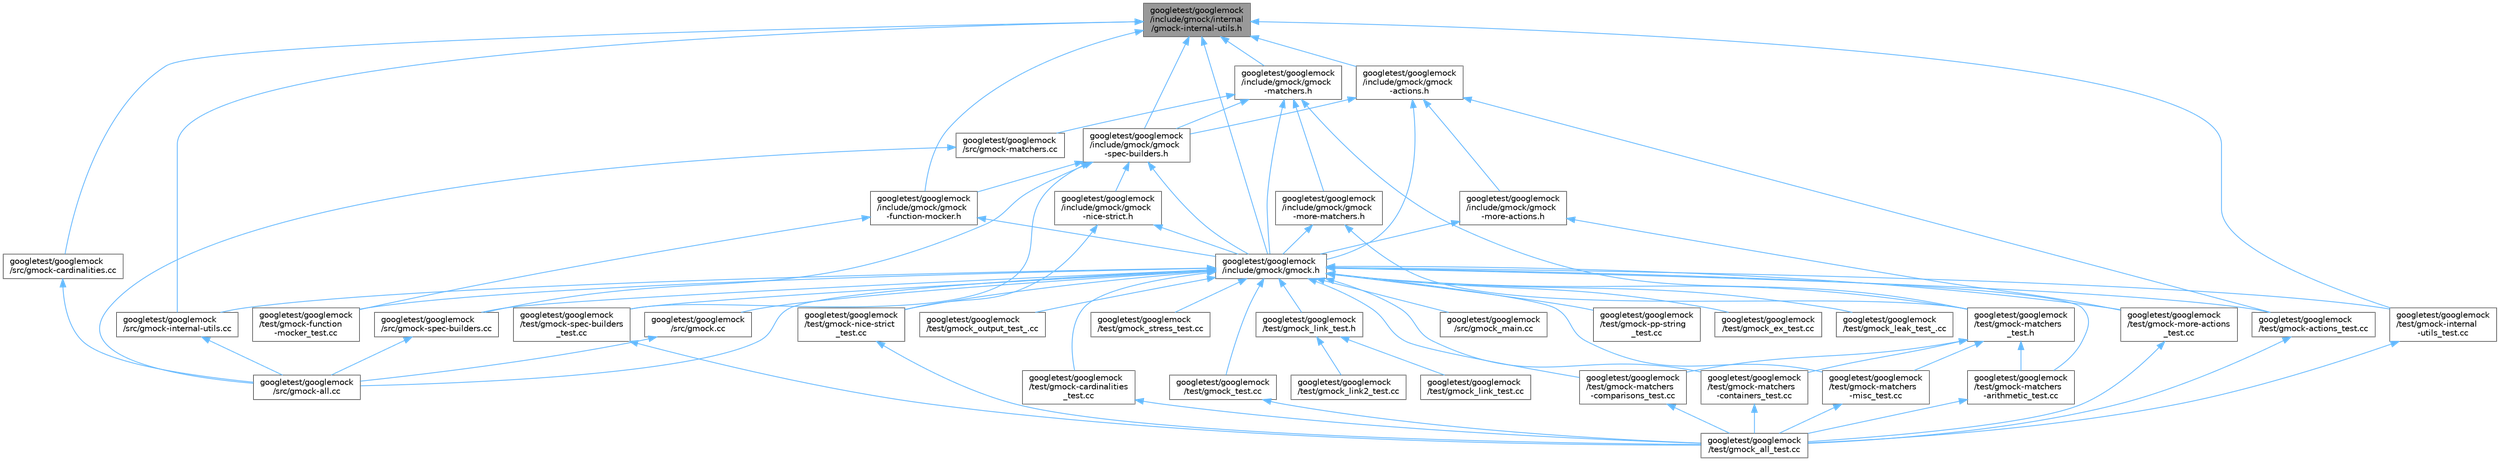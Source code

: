 digraph "googletest/googlemock/include/gmock/internal/gmock-internal-utils.h"
{
 // LATEX_PDF_SIZE
  bgcolor="transparent";
  edge [fontname=Helvetica,fontsize=10,labelfontname=Helvetica,labelfontsize=10];
  node [fontname=Helvetica,fontsize=10,shape=box,height=0.2,width=0.4];
  Node1 [id="Node000001",label="googletest/googlemock\l/include/gmock/internal\l/gmock-internal-utils.h",height=0.2,width=0.4,color="gray40", fillcolor="grey60", style="filled", fontcolor="black",tooltip=" "];
  Node1 -> Node2 [id="edge77_Node000001_Node000002",dir="back",color="steelblue1",style="solid",tooltip=" "];
  Node2 [id="Node000002",label="googletest/googlemock\l/include/gmock/gmock\l-actions.h",height=0.2,width=0.4,color="grey40", fillcolor="white", style="filled",URL="$gmock-actions_8h.html",tooltip=" "];
  Node2 -> Node3 [id="edge78_Node000002_Node000003",dir="back",color="steelblue1",style="solid",tooltip=" "];
  Node3 [id="Node000003",label="googletest/googlemock\l/include/gmock/gmock\l-more-actions.h",height=0.2,width=0.4,color="grey40", fillcolor="white", style="filled",URL="$gmock-more-actions_8h.html",tooltip=" "];
  Node3 -> Node4 [id="edge79_Node000003_Node000004",dir="back",color="steelblue1",style="solid",tooltip=" "];
  Node4 [id="Node000004",label="googletest/googlemock\l/include/gmock/gmock.h",height=0.2,width=0.4,color="grey40", fillcolor="white", style="filled",URL="$gmock_8h.html",tooltip=" "];
  Node4 -> Node5 [id="edge80_Node000004_Node000005",dir="back",color="steelblue1",style="solid",tooltip=" "];
  Node5 [id="Node000005",label="googletest/googlemock\l/src/gmock-all.cc",height=0.2,width=0.4,color="grey40", fillcolor="white", style="filled",URL="$gmock-all_8cc.html",tooltip=" "];
  Node4 -> Node6 [id="edge81_Node000004_Node000006",dir="back",color="steelblue1",style="solid",tooltip=" "];
  Node6 [id="Node000006",label="googletest/googlemock\l/src/gmock-internal-utils.cc",height=0.2,width=0.4,color="grey40", fillcolor="white", style="filled",URL="$gmock-internal-utils_8cc.html",tooltip=" "];
  Node6 -> Node5 [id="edge82_Node000006_Node000005",dir="back",color="steelblue1",style="solid",tooltip=" "];
  Node4 -> Node7 [id="edge83_Node000004_Node000007",dir="back",color="steelblue1",style="solid",tooltip=" "];
  Node7 [id="Node000007",label="googletest/googlemock\l/src/gmock-spec-builders.cc",height=0.2,width=0.4,color="grey40", fillcolor="white", style="filled",URL="$gmock-spec-builders_8cc.html",tooltip=" "];
  Node7 -> Node5 [id="edge84_Node000007_Node000005",dir="back",color="steelblue1",style="solid",tooltip=" "];
  Node4 -> Node8 [id="edge85_Node000004_Node000008",dir="back",color="steelblue1",style="solid",tooltip=" "];
  Node8 [id="Node000008",label="googletest/googlemock\l/src/gmock.cc",height=0.2,width=0.4,color="grey40", fillcolor="white", style="filled",URL="$gmock_8cc.html",tooltip=" "];
  Node8 -> Node5 [id="edge86_Node000008_Node000005",dir="back",color="steelblue1",style="solid",tooltip=" "];
  Node4 -> Node9 [id="edge87_Node000004_Node000009",dir="back",color="steelblue1",style="solid",tooltip=" "];
  Node9 [id="Node000009",label="googletest/googlemock\l/src/gmock_main.cc",height=0.2,width=0.4,color="grey40", fillcolor="white", style="filled",URL="$gmock__main_8cc.html",tooltip=" "];
  Node4 -> Node10 [id="edge88_Node000004_Node000010",dir="back",color="steelblue1",style="solid",tooltip=" "];
  Node10 [id="Node000010",label="googletest/googlemock\l/test/gmock-actions_test.cc",height=0.2,width=0.4,color="grey40", fillcolor="white", style="filled",URL="$gmock-actions__test_8cc.html",tooltip=" "];
  Node10 -> Node11 [id="edge89_Node000010_Node000011",dir="back",color="steelblue1",style="solid",tooltip=" "];
  Node11 [id="Node000011",label="googletest/googlemock\l/test/gmock_all_test.cc",height=0.2,width=0.4,color="grey40", fillcolor="white", style="filled",URL="$gmock__all__test_8cc.html",tooltip=" "];
  Node4 -> Node12 [id="edge90_Node000004_Node000012",dir="back",color="steelblue1",style="solid",tooltip=" "];
  Node12 [id="Node000012",label="googletest/googlemock\l/test/gmock-cardinalities\l_test.cc",height=0.2,width=0.4,color="grey40", fillcolor="white", style="filled",URL="$gmock-cardinalities__test_8cc.html",tooltip=" "];
  Node12 -> Node11 [id="edge91_Node000012_Node000011",dir="back",color="steelblue1",style="solid",tooltip=" "];
  Node4 -> Node13 [id="edge92_Node000004_Node000013",dir="back",color="steelblue1",style="solid",tooltip=" "];
  Node13 [id="Node000013",label="googletest/googlemock\l/test/gmock-function\l-mocker_test.cc",height=0.2,width=0.4,color="grey40", fillcolor="white", style="filled",URL="$gmock-function-mocker__test_8cc.html",tooltip=" "];
  Node4 -> Node14 [id="edge93_Node000004_Node000014",dir="back",color="steelblue1",style="solid",tooltip=" "];
  Node14 [id="Node000014",label="googletest/googlemock\l/test/gmock-internal\l-utils_test.cc",height=0.2,width=0.4,color="grey40", fillcolor="white", style="filled",URL="$gmock-internal-utils__test_8cc.html",tooltip=" "];
  Node14 -> Node11 [id="edge94_Node000014_Node000011",dir="back",color="steelblue1",style="solid",tooltip=" "];
  Node4 -> Node15 [id="edge95_Node000004_Node000015",dir="back",color="steelblue1",style="solid",tooltip=" "];
  Node15 [id="Node000015",label="googletest/googlemock\l/test/gmock-matchers\l-arithmetic_test.cc",height=0.2,width=0.4,color="grey40", fillcolor="white", style="filled",URL="$gmock-matchers-arithmetic__test_8cc.html",tooltip=" "];
  Node15 -> Node11 [id="edge96_Node000015_Node000011",dir="back",color="steelblue1",style="solid",tooltip=" "];
  Node4 -> Node16 [id="edge97_Node000004_Node000016",dir="back",color="steelblue1",style="solid",tooltip=" "];
  Node16 [id="Node000016",label="googletest/googlemock\l/test/gmock-matchers\l-comparisons_test.cc",height=0.2,width=0.4,color="grey40", fillcolor="white", style="filled",URL="$gmock-matchers-comparisons__test_8cc.html",tooltip=" "];
  Node16 -> Node11 [id="edge98_Node000016_Node000011",dir="back",color="steelblue1",style="solid",tooltip=" "];
  Node4 -> Node17 [id="edge99_Node000004_Node000017",dir="back",color="steelblue1",style="solid",tooltip=" "];
  Node17 [id="Node000017",label="googletest/googlemock\l/test/gmock-matchers\l-containers_test.cc",height=0.2,width=0.4,color="grey40", fillcolor="white", style="filled",URL="$gmock-matchers-containers__test_8cc.html",tooltip=" "];
  Node17 -> Node11 [id="edge100_Node000017_Node000011",dir="back",color="steelblue1",style="solid",tooltip=" "];
  Node4 -> Node18 [id="edge101_Node000004_Node000018",dir="back",color="steelblue1",style="solid",tooltip=" "];
  Node18 [id="Node000018",label="googletest/googlemock\l/test/gmock-matchers\l-misc_test.cc",height=0.2,width=0.4,color="grey40", fillcolor="white", style="filled",URL="$gmock-matchers-misc__test_8cc.html",tooltip=" "];
  Node18 -> Node11 [id="edge102_Node000018_Node000011",dir="back",color="steelblue1",style="solid",tooltip=" "];
  Node4 -> Node19 [id="edge103_Node000004_Node000019",dir="back",color="steelblue1",style="solid",tooltip=" "];
  Node19 [id="Node000019",label="googletest/googlemock\l/test/gmock-matchers\l_test.h",height=0.2,width=0.4,color="grey40", fillcolor="white", style="filled",URL="$gmock-matchers__test_8h.html",tooltip=" "];
  Node19 -> Node15 [id="edge104_Node000019_Node000015",dir="back",color="steelblue1",style="solid",tooltip=" "];
  Node19 -> Node16 [id="edge105_Node000019_Node000016",dir="back",color="steelblue1",style="solid",tooltip=" "];
  Node19 -> Node17 [id="edge106_Node000019_Node000017",dir="back",color="steelblue1",style="solid",tooltip=" "];
  Node19 -> Node18 [id="edge107_Node000019_Node000018",dir="back",color="steelblue1",style="solid",tooltip=" "];
  Node4 -> Node20 [id="edge108_Node000004_Node000020",dir="back",color="steelblue1",style="solid",tooltip=" "];
  Node20 [id="Node000020",label="googletest/googlemock\l/test/gmock-more-actions\l_test.cc",height=0.2,width=0.4,color="grey40", fillcolor="white", style="filled",URL="$gmock-more-actions__test_8cc.html",tooltip=" "];
  Node20 -> Node11 [id="edge109_Node000020_Node000011",dir="back",color="steelblue1",style="solid",tooltip=" "];
  Node4 -> Node21 [id="edge110_Node000004_Node000021",dir="back",color="steelblue1",style="solid",tooltip=" "];
  Node21 [id="Node000021",label="googletest/googlemock\l/test/gmock-nice-strict\l_test.cc",height=0.2,width=0.4,color="grey40", fillcolor="white", style="filled",URL="$gmock-nice-strict__test_8cc.html",tooltip=" "];
  Node21 -> Node11 [id="edge111_Node000021_Node000011",dir="back",color="steelblue1",style="solid",tooltip=" "];
  Node4 -> Node22 [id="edge112_Node000004_Node000022",dir="back",color="steelblue1",style="solid",tooltip=" "];
  Node22 [id="Node000022",label="googletest/googlemock\l/test/gmock-pp-string\l_test.cc",height=0.2,width=0.4,color="grey40", fillcolor="white", style="filled",URL="$gmock-pp-string__test_8cc.html",tooltip=" "];
  Node4 -> Node23 [id="edge113_Node000004_Node000023",dir="back",color="steelblue1",style="solid",tooltip=" "];
  Node23 [id="Node000023",label="googletest/googlemock\l/test/gmock-spec-builders\l_test.cc",height=0.2,width=0.4,color="grey40", fillcolor="white", style="filled",URL="$gmock-spec-builders__test_8cc.html",tooltip=" "];
  Node23 -> Node11 [id="edge114_Node000023_Node000011",dir="back",color="steelblue1",style="solid",tooltip=" "];
  Node4 -> Node24 [id="edge115_Node000004_Node000024",dir="back",color="steelblue1",style="solid",tooltip=" "];
  Node24 [id="Node000024",label="googletest/googlemock\l/test/gmock_ex_test.cc",height=0.2,width=0.4,color="grey40", fillcolor="white", style="filled",URL="$gmock__ex__test_8cc.html",tooltip=" "];
  Node4 -> Node25 [id="edge116_Node000004_Node000025",dir="back",color="steelblue1",style="solid",tooltip=" "];
  Node25 [id="Node000025",label="googletest/googlemock\l/test/gmock_leak_test_.cc",height=0.2,width=0.4,color="grey40", fillcolor="white", style="filled",URL="$gmock__leak__test___8cc.html",tooltip=" "];
  Node4 -> Node26 [id="edge117_Node000004_Node000026",dir="back",color="steelblue1",style="solid",tooltip=" "];
  Node26 [id="Node000026",label="googletest/googlemock\l/test/gmock_link_test.h",height=0.2,width=0.4,color="grey40", fillcolor="white", style="filled",URL="$gmock__link__test_8h.html",tooltip=" "];
  Node26 -> Node27 [id="edge118_Node000026_Node000027",dir="back",color="steelblue1",style="solid",tooltip=" "];
  Node27 [id="Node000027",label="googletest/googlemock\l/test/gmock_link2_test.cc",height=0.2,width=0.4,color="grey40", fillcolor="white", style="filled",URL="$gmock__link2__test_8cc.html",tooltip=" "];
  Node26 -> Node28 [id="edge119_Node000026_Node000028",dir="back",color="steelblue1",style="solid",tooltip=" "];
  Node28 [id="Node000028",label="googletest/googlemock\l/test/gmock_link_test.cc",height=0.2,width=0.4,color="grey40", fillcolor="white", style="filled",URL="$gmock__link__test_8cc.html",tooltip=" "];
  Node4 -> Node29 [id="edge120_Node000004_Node000029",dir="back",color="steelblue1",style="solid",tooltip=" "];
  Node29 [id="Node000029",label="googletest/googlemock\l/test/gmock_output_test_.cc",height=0.2,width=0.4,color="grey40", fillcolor="white", style="filled",URL="$gmock__output__test___8cc.html",tooltip=" "];
  Node4 -> Node30 [id="edge121_Node000004_Node000030",dir="back",color="steelblue1",style="solid",tooltip=" "];
  Node30 [id="Node000030",label="googletest/googlemock\l/test/gmock_stress_test.cc",height=0.2,width=0.4,color="grey40", fillcolor="white", style="filled",URL="$gmock__stress__test_8cc.html",tooltip=" "];
  Node4 -> Node31 [id="edge122_Node000004_Node000031",dir="back",color="steelblue1",style="solid",tooltip=" "];
  Node31 [id="Node000031",label="googletest/googlemock\l/test/gmock_test.cc",height=0.2,width=0.4,color="grey40", fillcolor="white", style="filled",URL="$gmock__test_8cc.html",tooltip=" "];
  Node31 -> Node11 [id="edge123_Node000031_Node000011",dir="back",color="steelblue1",style="solid",tooltip=" "];
  Node3 -> Node20 [id="edge124_Node000003_Node000020",dir="back",color="steelblue1",style="solid",tooltip=" "];
  Node2 -> Node32 [id="edge125_Node000002_Node000032",dir="back",color="steelblue1",style="solid",tooltip=" "];
  Node32 [id="Node000032",label="googletest/googlemock\l/include/gmock/gmock\l-spec-builders.h",height=0.2,width=0.4,color="grey40", fillcolor="white", style="filled",URL="$gmock-spec-builders_8h.html",tooltip=" "];
  Node32 -> Node33 [id="edge126_Node000032_Node000033",dir="back",color="steelblue1",style="solid",tooltip=" "];
  Node33 [id="Node000033",label="googletest/googlemock\l/include/gmock/gmock\l-function-mocker.h",height=0.2,width=0.4,color="grey40", fillcolor="white", style="filled",URL="$gmock-function-mocker_8h.html",tooltip=" "];
  Node33 -> Node4 [id="edge127_Node000033_Node000004",dir="back",color="steelblue1",style="solid",tooltip=" "];
  Node33 -> Node13 [id="edge128_Node000033_Node000013",dir="back",color="steelblue1",style="solid",tooltip=" "];
  Node32 -> Node34 [id="edge129_Node000032_Node000034",dir="back",color="steelblue1",style="solid",tooltip=" "];
  Node34 [id="Node000034",label="googletest/googlemock\l/include/gmock/gmock\l-nice-strict.h",height=0.2,width=0.4,color="grey40", fillcolor="white", style="filled",URL="$gmock-nice-strict_8h.html",tooltip=" "];
  Node34 -> Node4 [id="edge130_Node000034_Node000004",dir="back",color="steelblue1",style="solid",tooltip=" "];
  Node34 -> Node21 [id="edge131_Node000034_Node000021",dir="back",color="steelblue1",style="solid",tooltip=" "];
  Node32 -> Node4 [id="edge132_Node000032_Node000004",dir="back",color="steelblue1",style="solid",tooltip=" "];
  Node32 -> Node7 [id="edge133_Node000032_Node000007",dir="back",color="steelblue1",style="solid",tooltip=" "];
  Node32 -> Node23 [id="edge134_Node000032_Node000023",dir="back",color="steelblue1",style="solid",tooltip=" "];
  Node2 -> Node4 [id="edge135_Node000002_Node000004",dir="back",color="steelblue1",style="solid",tooltip=" "];
  Node2 -> Node10 [id="edge136_Node000002_Node000010",dir="back",color="steelblue1",style="solid",tooltip=" "];
  Node1 -> Node33 [id="edge137_Node000001_Node000033",dir="back",color="steelblue1",style="solid",tooltip=" "];
  Node1 -> Node35 [id="edge138_Node000001_Node000035",dir="back",color="steelblue1",style="solid",tooltip=" "];
  Node35 [id="Node000035",label="googletest/googlemock\l/include/gmock/gmock\l-matchers.h",height=0.2,width=0.4,color="grey40", fillcolor="white", style="filled",URL="$gmock-matchers_8h.html",tooltip=" "];
  Node35 -> Node36 [id="edge139_Node000035_Node000036",dir="back",color="steelblue1",style="solid",tooltip=" "];
  Node36 [id="Node000036",label="googletest/googlemock\l/include/gmock/gmock\l-more-matchers.h",height=0.2,width=0.4,color="grey40", fillcolor="white", style="filled",URL="$gmock-more-matchers_8h.html",tooltip=" "];
  Node36 -> Node4 [id="edge140_Node000036_Node000004",dir="back",color="steelblue1",style="solid",tooltip=" "];
  Node36 -> Node19 [id="edge141_Node000036_Node000019",dir="back",color="steelblue1",style="solid",tooltip=" "];
  Node35 -> Node32 [id="edge142_Node000035_Node000032",dir="back",color="steelblue1",style="solid",tooltip=" "];
  Node35 -> Node4 [id="edge143_Node000035_Node000004",dir="back",color="steelblue1",style="solid",tooltip=" "];
  Node35 -> Node37 [id="edge144_Node000035_Node000037",dir="back",color="steelblue1",style="solid",tooltip=" "];
  Node37 [id="Node000037",label="googletest/googlemock\l/src/gmock-matchers.cc",height=0.2,width=0.4,color="grey40", fillcolor="white", style="filled",URL="$gmock-matchers_8cc.html",tooltip=" "];
  Node37 -> Node5 [id="edge145_Node000037_Node000005",dir="back",color="steelblue1",style="solid",tooltip=" "];
  Node35 -> Node19 [id="edge146_Node000035_Node000019",dir="back",color="steelblue1",style="solid",tooltip=" "];
  Node1 -> Node32 [id="edge147_Node000001_Node000032",dir="back",color="steelblue1",style="solid",tooltip=" "];
  Node1 -> Node4 [id="edge148_Node000001_Node000004",dir="back",color="steelblue1",style="solid",tooltip=" "];
  Node1 -> Node38 [id="edge149_Node000001_Node000038",dir="back",color="steelblue1",style="solid",tooltip=" "];
  Node38 [id="Node000038",label="googletest/googlemock\l/src/gmock-cardinalities.cc",height=0.2,width=0.4,color="grey40", fillcolor="white", style="filled",URL="$gmock-cardinalities_8cc.html",tooltip=" "];
  Node38 -> Node5 [id="edge150_Node000038_Node000005",dir="back",color="steelblue1",style="solid",tooltip=" "];
  Node1 -> Node6 [id="edge151_Node000001_Node000006",dir="back",color="steelblue1",style="solid",tooltip=" "];
  Node1 -> Node14 [id="edge152_Node000001_Node000014",dir="back",color="steelblue1",style="solid",tooltip=" "];
}
